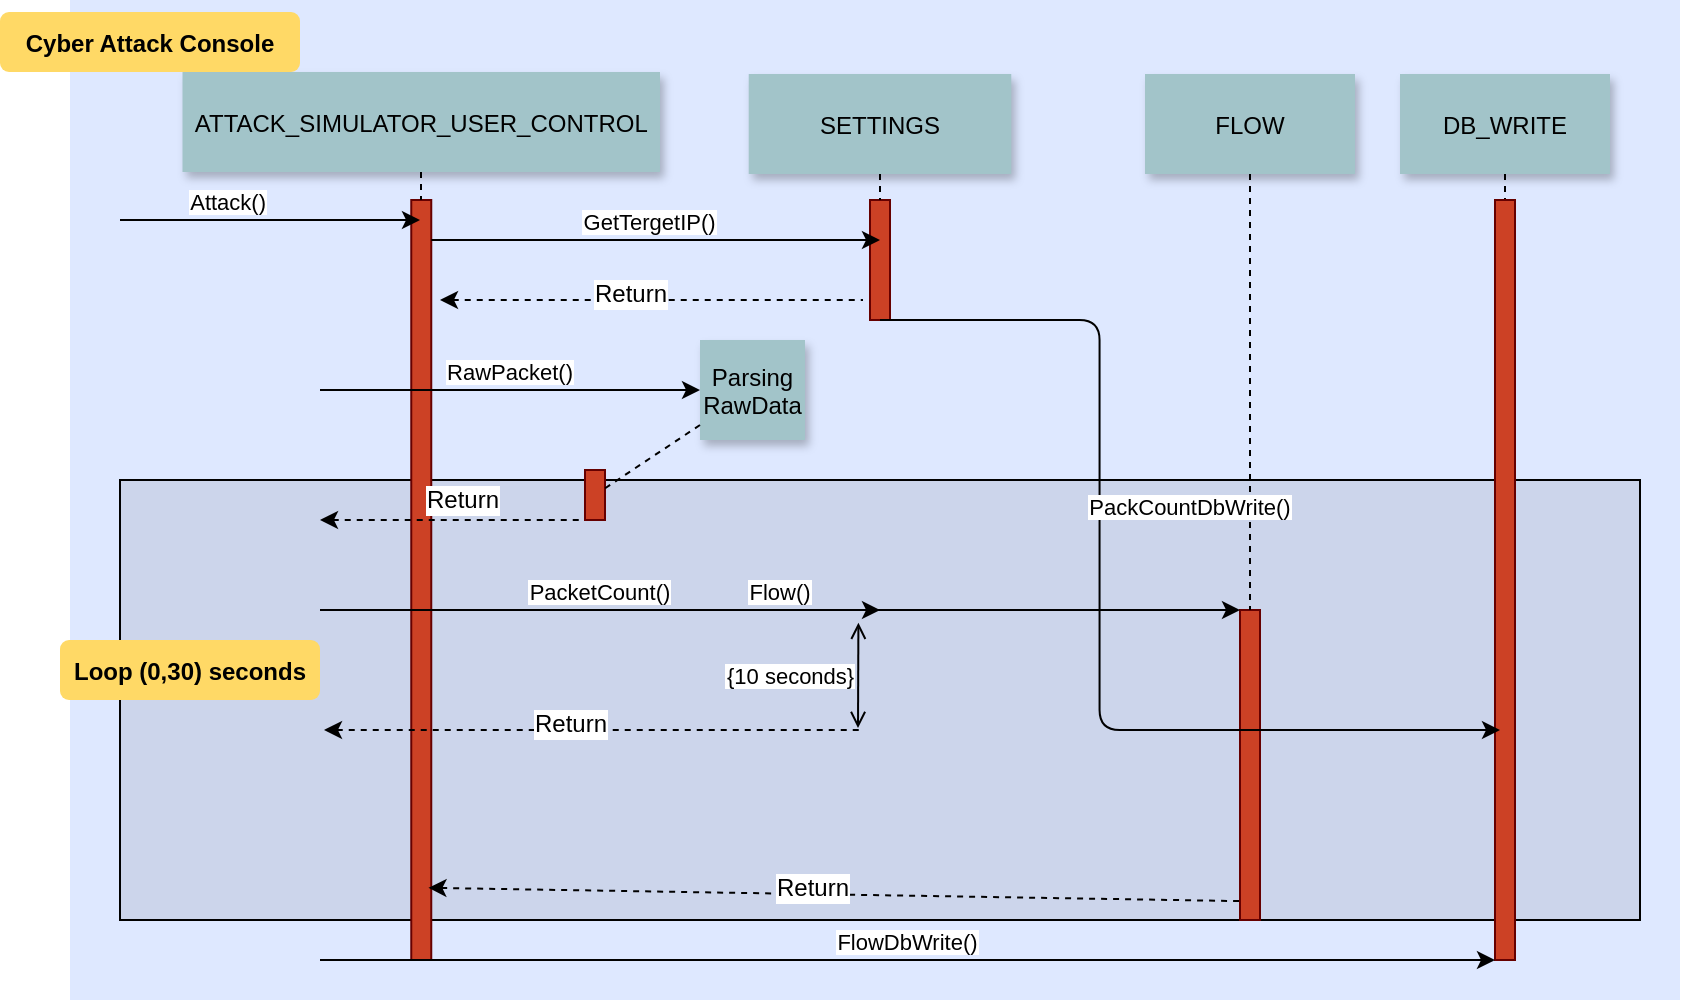 <mxfile version="13.1.3" type="device"><diagram id="9361dd3d-8414-5efd-6122-117bd74ce7a7" name="Page-1"><mxGraphModel dx="868" dy="882" grid="1" gridSize="10" guides="1" tooltips="1" connect="1" arrows="1" fold="1" page="0" pageScale="1.5" pageWidth="826" pageHeight="1169" background="#ffffff" math="0" shadow="0"><root><mxCell id="0"/><mxCell id="1" parent="0"/><mxCell id="69" value="" style="fillColor=#DEE8FF;strokeColor=none" parent="1" vertex="1"><mxGeometry x="85" y="-20" width="805" height="500" as="geometry"/></mxCell><mxCell id="20" value="" style="fillColor=#CCD5EB" parent="1" vertex="1"><mxGeometry x="110" y="220" width="760" height="220" as="geometry"/></mxCell><mxCell id="2" value="" style="fillColor=#CC4125;strokeColor=#660000" parent="1" vertex="1"><mxGeometry x="255.63" y="80" width="10" height="380" as="geometry"/></mxCell><mxCell id="3" value="Attack()" style="edgeStyle=none;verticalLabelPosition=top;verticalAlign=bottom;labelPosition=left;align=right" parent="1" edge="1"><mxGeometry x="110" y="-10" width="100" height="100" as="geometry"><mxPoint x="110" y="90" as="sourcePoint"/><mxPoint x="260" y="90" as="targetPoint"/></mxGeometry></mxCell><mxCell id="4" value="ATTACK_SIMULATOR_USER_CONTROL" style="shadow=1;fillColor=#A2C4C9;strokeColor=none" parent="1" vertex="1"><mxGeometry x="141.25" y="16" width="238.75" height="50" as="geometry"/></mxCell><mxCell id="6" value="" style="fillColor=#CC4125;strokeColor=#660000" parent="1" vertex="1"><mxGeometry x="342.5" y="215" width="10" height="25" as="geometry"/></mxCell><mxCell id="7" value="Parsing&#10;RawData" style="shadow=1;fillColor=#A2C4C9;strokeColor=none" parent="1" vertex="1"><mxGeometry x="400" y="150" width="52.5" height="50" as="geometry"/></mxCell><mxCell id="8" value="" style="edgeStyle=none;endArrow=none;dashed=1" parent="1" source="7" target="6" edge="1"><mxGeometry x="272.335" y="165" width="100" height="100" as="geometry"><mxPoint x="347.259" y="110" as="sourcePoint"/><mxPoint x="347.576" y="165" as="targetPoint"/></mxGeometry></mxCell><mxCell id="9" value="RawPacket()" style="edgeStyle=none;verticalLabelPosition=top;verticalAlign=bottom;entryX=0;entryY=0.5;entryDx=0;entryDy=0;" parent="1" target="7" edge="1"><mxGeometry x="220" y="92" width="100" height="100" as="geometry"><mxPoint x="210" y="175" as="sourcePoint"/><mxPoint x="340" y="179.5" as="targetPoint"/></mxGeometry></mxCell><mxCell id="15" value="SETTINGS" style="shadow=1;fillColor=#A2C4C9;strokeColor=none" parent="1" vertex="1"><mxGeometry x="424.36" y="17" width="131.28" height="50" as="geometry"/></mxCell><mxCell id="17" value="" style="fillColor=#CC4125;strokeColor=#660000" parent="1" vertex="1"><mxGeometry x="485" y="80" width="10" height="60" as="geometry"/></mxCell><mxCell id="19" value="PacketCount()" style="edgeStyle=elbowEdgeStyle;elbow=horizontal;verticalLabelPosition=top;verticalAlign=bottom;exitX=1;exitY=0.5;exitDx=0;exitDy=0;" parent="1" edge="1"><mxGeometry x="350" y="360" width="100" height="100" as="geometry"><mxPoint x="210" y="285" as="sourcePoint"/><mxPoint x="490" y="285" as="targetPoint"/><Array as="points"><mxPoint x="360" y="285"/></Array></mxGeometry></mxCell><mxCell id="21" value="" style="fillColor=#CC4125;strokeColor=#660000" parent="1" vertex="1"><mxGeometry x="670" y="285" width="10" height="155" as="geometry"/></mxCell><mxCell id="22" value="FLOW" style="shadow=1;fillColor=#A2C4C9;strokeColor=none" parent="1" vertex="1"><mxGeometry x="622.5" y="17" width="105" height="50" as="geometry"/></mxCell><mxCell id="23" value="" style="edgeStyle=none;endArrow=none;dashed=1" parent="1" source="22" target="21" edge="1"><mxGeometry x="614.488" y="175.0" width="100" height="100" as="geometry"><mxPoint x="674.653" y="110" as="sourcePoint"/><mxPoint x="674.653" y="260" as="targetPoint"/></mxGeometry></mxCell><mxCell id="24" value="DB_WRITE" style="shadow=1;fillColor=#A2C4C9;strokeColor=none" parent="1" vertex="1"><mxGeometry x="750" y="17" width="105" height="50" as="geometry"/></mxCell><mxCell id="25" value="" style="edgeStyle=none;endArrow=none;dashed=1" parent="1" source="24" target="26" edge="1"><mxGeometry x="727.335" y="165" width="100" height="100" as="geometry"><mxPoint x="802.259" y="110" as="sourcePoint"/><mxPoint x="802.576" y="165" as="targetPoint"/></mxGeometry></mxCell><mxCell id="26" value="" style="fillColor=#CC4125;strokeColor=#660000" parent="1" vertex="1"><mxGeometry x="797.5" y="80" width="10" height="380" as="geometry"/></mxCell><mxCell id="33" value="" style="edgeStyle=elbowEdgeStyle;elbow=horizontal;endArrow=none;dashed=1" parent="1" source="4" target="2" edge="1"><mxGeometry x="230.0" y="310" width="100" height="100" as="geometry"><mxPoint x="230.0" y="410" as="sourcePoint"/><mxPoint x="330" y="310" as="targetPoint"/></mxGeometry></mxCell><mxCell id="71" value="Cyber Attack Console" style="rounded=1;fontStyle=1;fillColor=#FFD966;strokeColor=none" parent="1" vertex="1"><mxGeometry x="50" y="-14" width="150" height="30" as="geometry"/></mxCell><mxCell id="72" value="Loop (0,30) seconds" style="rounded=1;fontStyle=1;fillColor=#FFD966;strokeColor=none" parent="1" vertex="1"><mxGeometry x="80" y="300" width="130" height="30" as="geometry"/></mxCell><mxCell id="S9ZgRsc8V--60n__a4Ig-90" value="" style="edgeStyle=none;endArrow=none;dashed=1;entryX=0.5;entryY=0;entryDx=0;entryDy=0;exitX=0.5;exitY=1;exitDx=0;exitDy=0;" parent="1" source="15" target="17" edge="1"><mxGeometry x="413.115" y="165" width="100" height="100" as="geometry"><mxPoint x="488.28" y="110" as="sourcePoint"/><mxPoint x="488.28" y="180" as="targetPoint"/></mxGeometry></mxCell><mxCell id="S9ZgRsc8V--60n__a4Ig-91" value="" style="edgeStyle=none;verticalLabelPosition=top;verticalAlign=bottom;endArrow=none;startArrow=classic;dashed=1" parent="1" edge="1"><mxGeometry x="220" y="152.499" width="100" height="100" as="geometry"><mxPoint x="210" y="239.999" as="sourcePoint"/><mxPoint x="340" y="239.999" as="targetPoint"/></mxGeometry></mxCell><mxCell id="S9ZgRsc8V--60n__a4Ig-92" value="Return" style="text;html=1;align=center;verticalAlign=middle;resizable=0;points=[];labelBackgroundColor=#ffffff;" parent="S9ZgRsc8V--60n__a4Ig-91" vertex="1" connectable="0"><mxGeometry relative="1" as="geometry"><mxPoint x="5.29" y="-10" as="offset"/></mxGeometry></mxCell><mxCell id="S9ZgRsc8V--60n__a4Ig-93" value="{10 seconds}" style="edgeStyle=elbowEdgeStyle;elbow=horizontal;startArrow=open;endArrow=open;labelPosition=left;align=right" parent="1" edge="1"><mxGeometry x="359.206" y="301.39" width="100" height="100" as="geometry"><mxPoint x="479.206" y="291.39" as="sourcePoint"/><mxPoint x="479" y="344" as="targetPoint"/></mxGeometry></mxCell><mxCell id="S9ZgRsc8V--60n__a4Ig-97" value="Flow()" style="edgeStyle=elbowEdgeStyle;elbow=horizontal;verticalLabelPosition=top;verticalAlign=bottom;entryX=0;entryY=0.5;entryDx=0;entryDy=0;" parent="1" edge="1"><mxGeometry x="350" y="329" width="100" height="100" as="geometry"><mxPoint x="210" y="285" as="sourcePoint"/><mxPoint x="670" y="285.004" as="targetPoint"/><Array as="points"><mxPoint x="290" y="314"/><mxPoint x="390" y="324"/><mxPoint x="360" y="254"/></Array></mxGeometry></mxCell><mxCell id="y1s5gg7itxL-rpeJuu1a-92" value="PackCountDbWrite()" style="edgeStyle=elbowEdgeStyle;elbow=horizontal;verticalLabelPosition=top;verticalAlign=bottom;exitX=0.5;exitY=1;exitDx=0;exitDy=0;" parent="1" source="17" edge="1"><mxGeometry x="659.78" y="389" width="100" height="100" as="geometry"><mxPoint x="519.78" y="345" as="sourcePoint"/><mxPoint x="800" y="345" as="targetPoint"/><Array as="points"><mxPoint x="599.78" y="374"/><mxPoint x="699.78" y="384"/><mxPoint x="669.78" y="314"/></Array></mxGeometry></mxCell><mxCell id="y1s5gg7itxL-rpeJuu1a-99" value="FlowDbWrite()" style="edgeStyle=elbowEdgeStyle;elbow=horizontal;verticalLabelPosition=top;verticalAlign=bottom;entryX=0;entryY=1;entryDx=0;entryDy=0;" parent="1" edge="1"><mxGeometry x="350" y="504" width="100" height="100" as="geometry"><mxPoint x="210" y="460" as="sourcePoint"/><mxPoint x="797.5" y="460" as="targetPoint"/><Array as="points"><mxPoint x="290" y="489"/><mxPoint x="390" y="499"/><mxPoint x="360" y="429"/></Array></mxGeometry></mxCell><mxCell id="y1s5gg7itxL-rpeJuu1a-106" value="" style="edgeStyle=none;verticalLabelPosition=top;verticalAlign=bottom;endArrow=none;startArrow=classic;dashed=1;" parent="1" edge="1"><mxGeometry x="373.78" y="257.499" width="100" height="100" as="geometry"><mxPoint x="212" y="345" as="sourcePoint"/><mxPoint x="480" y="345" as="targetPoint"/></mxGeometry></mxCell><mxCell id="y1s5gg7itxL-rpeJuu1a-107" value="Return" style="text;html=1;align=center;verticalAlign=middle;resizable=0;points=[];labelBackgroundColor=#ffffff;" parent="y1s5gg7itxL-rpeJuu1a-106" vertex="1" connectable="0"><mxGeometry relative="1" as="geometry"><mxPoint x="-11" y="-3" as="offset"/></mxGeometry></mxCell><mxCell id="y1s5gg7itxL-rpeJuu1a-109" value="" style="edgeStyle=none;verticalLabelPosition=top;verticalAlign=bottom;endArrow=none;startArrow=classic;dashed=1;entryX=-0.024;entryY=0.939;entryDx=0;entryDy=0;exitX=0.859;exitY=0.905;exitDx=0;exitDy=0;exitPerimeter=0;entryPerimeter=0;" parent="1" source="2" target="21" edge="1"><mxGeometry x="375.28" y="342.499" width="100" height="100" as="geometry"><mxPoint x="213.5" y="430" as="sourcePoint"/><mxPoint x="481.5" y="430" as="targetPoint"/></mxGeometry></mxCell><mxCell id="y1s5gg7itxL-rpeJuu1a-110" value="Return" style="text;html=1;align=center;verticalAlign=middle;resizable=0;points=[];labelBackgroundColor=#ffffff;" parent="y1s5gg7itxL-rpeJuu1a-109" vertex="1" connectable="0"><mxGeometry relative="1" as="geometry"><mxPoint x="-11" y="-3" as="offset"/></mxGeometry></mxCell><mxCell id="1fbOojTqZn1VahyXggP1-72" value="GetTergetIP()" style="edgeStyle=none;verticalLabelPosition=top;verticalAlign=bottom;labelPosition=left;align=right" edge="1" parent="1"><mxGeometry width="100" height="100" as="geometry"><mxPoint x="265.63" y="100" as="sourcePoint"/><mxPoint x="490" y="100" as="targetPoint"/><mxPoint x="32" as="offset"/></mxGeometry></mxCell><mxCell id="1fbOojTqZn1VahyXggP1-78" value="" style="edgeStyle=none;verticalLabelPosition=top;verticalAlign=bottom;endArrow=none;startArrow=classic;dashed=1;" edge="1" parent="1"><mxGeometry x="375.28" y="42.499" width="100" height="100" as="geometry"><mxPoint x="270" y="130" as="sourcePoint"/><mxPoint x="481.5" y="130" as="targetPoint"/></mxGeometry></mxCell><mxCell id="1fbOojTqZn1VahyXggP1-79" value="Return" style="text;html=1;align=center;verticalAlign=middle;resizable=0;points=[];labelBackgroundColor=#ffffff;" vertex="1" connectable="0" parent="1fbOojTqZn1VahyXggP1-78"><mxGeometry relative="1" as="geometry"><mxPoint x="-11" y="-3" as="offset"/></mxGeometry></mxCell></root></mxGraphModel></diagram></mxfile>